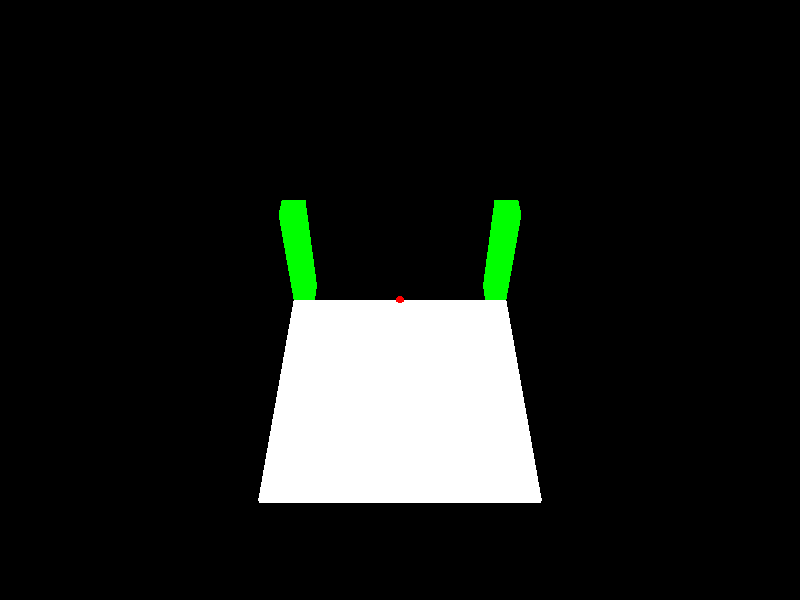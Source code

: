 #include "colors.inc"

camera {
  location <100, 100, -25>
  look_at  <0, 0,  -25>
}

media {
  scattering {
    1,
    0.1
    extinction 0.25
  }
}


sphere {
  <0, 0, -25>, 1
  texture {
    pigment { color Red}
  }
}

/*light_source {
  <0.1, 25, -2.5>
  color White
  spotlight
  radius 1
  falloff 5
  tightness 15
  media_interaction on
  media_attenuation on
  point_at <abs(sin(clock*pi)*25), 0, -25>
}*/
//------------------------

#for (i, 0, 500, 1) 
light_source {
  <0.1, 25, -47.5>
  color rgb<0,3,0>
  spotlight
  radius 0.25
  falloff 0.25
  tightness 50
  media_interaction on
  media_attenuation on
  point_at <25+25*sin(((pi/500)*i)+2*pi*clock), 0, -20+(-50/500)*i>
}
#end

#for (i, 0, 500, 1) 
light_source {
  <0.1, 25, -2.5>
  color rgb<0,3,0>
  spotlight
  radius 0.25
  falloff 0.25
  tightness 50
  media_interaction on
  media_attenuation on
  point_at <25+25*sin(((pi/500)*i)+2*pi*clock), 0, 20+(-50/500)*i>
}
#end

box {
    <0, -1, 0>,  // Near lower left corner
    <50, 0, -50>   // Far upper right corner
    texture {
      pigment { color White }
    }
  }

box {
    <0, 0, 0>,  // Near lower left corner
    <-5,  25, -5>   // Far upper right corner
    texture {
      pigment { color Green }
    }
  }

box {
    <0, 0, -50>,  // Near lower left corner
    <-5,  25, -45>   // Far upper right corner
    texture {
      pigment { color Green }
    }
  }
